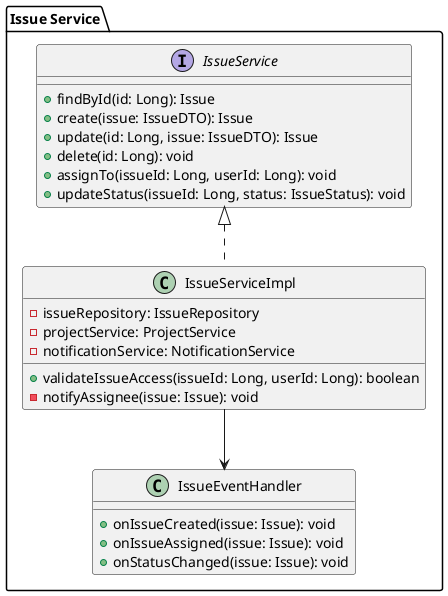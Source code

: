 @startuml
package "Issue Service" {
  interface IssueService {
    +findById(id: Long): Issue
    +create(issue: IssueDTO): Issue
    +update(id: Long, issue: IssueDTO): Issue
    +delete(id: Long): void
    +assignTo(issueId: Long, userId: Long): void
    +updateStatus(issueId: Long, status: IssueStatus): void
  }

  class IssueServiceImpl {
    -issueRepository: IssueRepository
    -projectService: ProjectService
    -notificationService: NotificationService
    +validateIssueAccess(issueId: Long, userId: Long): boolean
    -notifyAssignee(issue: Issue): void
  }

  class IssueEventHandler {
    +onIssueCreated(issue: Issue): void
    +onIssueAssigned(issue: Issue): void
    +onStatusChanged(issue: Issue): void
  }

  IssueService <|.. IssueServiceImpl
  IssueServiceImpl --> IssueEventHandler
}
@enduml 